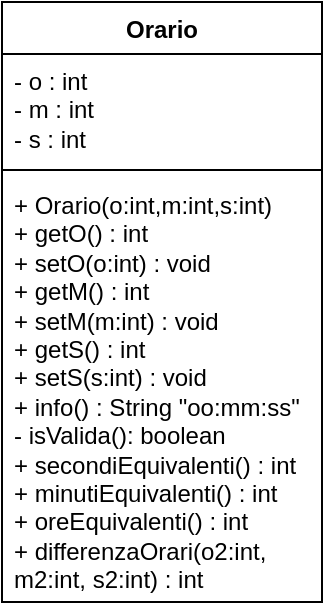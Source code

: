 <mxfile version="22.1.2" type="device">
  <diagram name="Pagina-1" id="zzOEAAlnIyqSUYl8o3s8">
    <mxGraphModel dx="274" dy="477" grid="1" gridSize="10" guides="1" tooltips="1" connect="1" arrows="1" fold="1" page="1" pageScale="1" pageWidth="827" pageHeight="1169" math="0" shadow="0">
      <root>
        <mxCell id="0" />
        <mxCell id="1" parent="0" />
        <mxCell id="OZhFMw3GiyJWH7PU8Zwi-5" value="Orario" style="swimlane;fontStyle=1;align=center;verticalAlign=top;childLayout=stackLayout;horizontal=1;startSize=26;horizontalStack=0;resizeParent=1;resizeParentMax=0;resizeLast=0;collapsible=1;marginBottom=0;whiteSpace=wrap;html=1;" vertex="1" parent="1">
          <mxGeometry x="320" y="240" width="160" height="300" as="geometry">
            <mxRectangle x="320" y="240" width="80" height="30" as="alternateBounds" />
          </mxGeometry>
        </mxCell>
        <mxCell id="OZhFMw3GiyJWH7PU8Zwi-6" value="- o : int&lt;br&gt;- m : int&lt;br&gt;- s : int" style="text;strokeColor=none;fillColor=none;align=left;verticalAlign=top;spacingLeft=4;spacingRight=4;overflow=hidden;rotatable=0;points=[[0,0.5],[1,0.5]];portConstraint=eastwest;whiteSpace=wrap;html=1;" vertex="1" parent="OZhFMw3GiyJWH7PU8Zwi-5">
          <mxGeometry y="26" width="160" height="54" as="geometry" />
        </mxCell>
        <mxCell id="OZhFMw3GiyJWH7PU8Zwi-7" value="" style="line;strokeWidth=1;fillColor=none;align=left;verticalAlign=middle;spacingTop=-1;spacingLeft=3;spacingRight=3;rotatable=0;labelPosition=right;points=[];portConstraint=eastwest;strokeColor=inherit;" vertex="1" parent="OZhFMw3GiyJWH7PU8Zwi-5">
          <mxGeometry y="80" width="160" height="8" as="geometry" />
        </mxCell>
        <mxCell id="OZhFMw3GiyJWH7PU8Zwi-8" value="+ Orario(o:int,m:int,s:int)&lt;br&gt;+ getO() : int&lt;br&gt;+ setO(o:int) : void&lt;br&gt;+ getM() : int&lt;br&gt;+ setM(m:int) : void&lt;br&gt;+ getS() : int&lt;br&gt;+ setS(s:int) : void&lt;br&gt;+ info() : String &quot;oo:mm:ss&quot;&lt;br&gt;- isValida(): boolean&lt;br&gt;+ secondiEquivalenti() : int&lt;br&gt;+ minutiEquivalenti() : int&lt;br&gt;+ oreEquivalenti() : int&lt;br&gt;+ differenzaOrari(o2:int, m2:int, s2:int) : int&lt;br&gt;" style="text;strokeColor=none;fillColor=none;align=left;verticalAlign=top;spacingLeft=4;spacingRight=4;overflow=hidden;rotatable=0;points=[[0,0.5],[1,0.5]];portConstraint=eastwest;whiteSpace=wrap;html=1;" vertex="1" parent="OZhFMw3GiyJWH7PU8Zwi-5">
          <mxGeometry y="88" width="160" height="212" as="geometry" />
        </mxCell>
      </root>
    </mxGraphModel>
  </diagram>
</mxfile>
